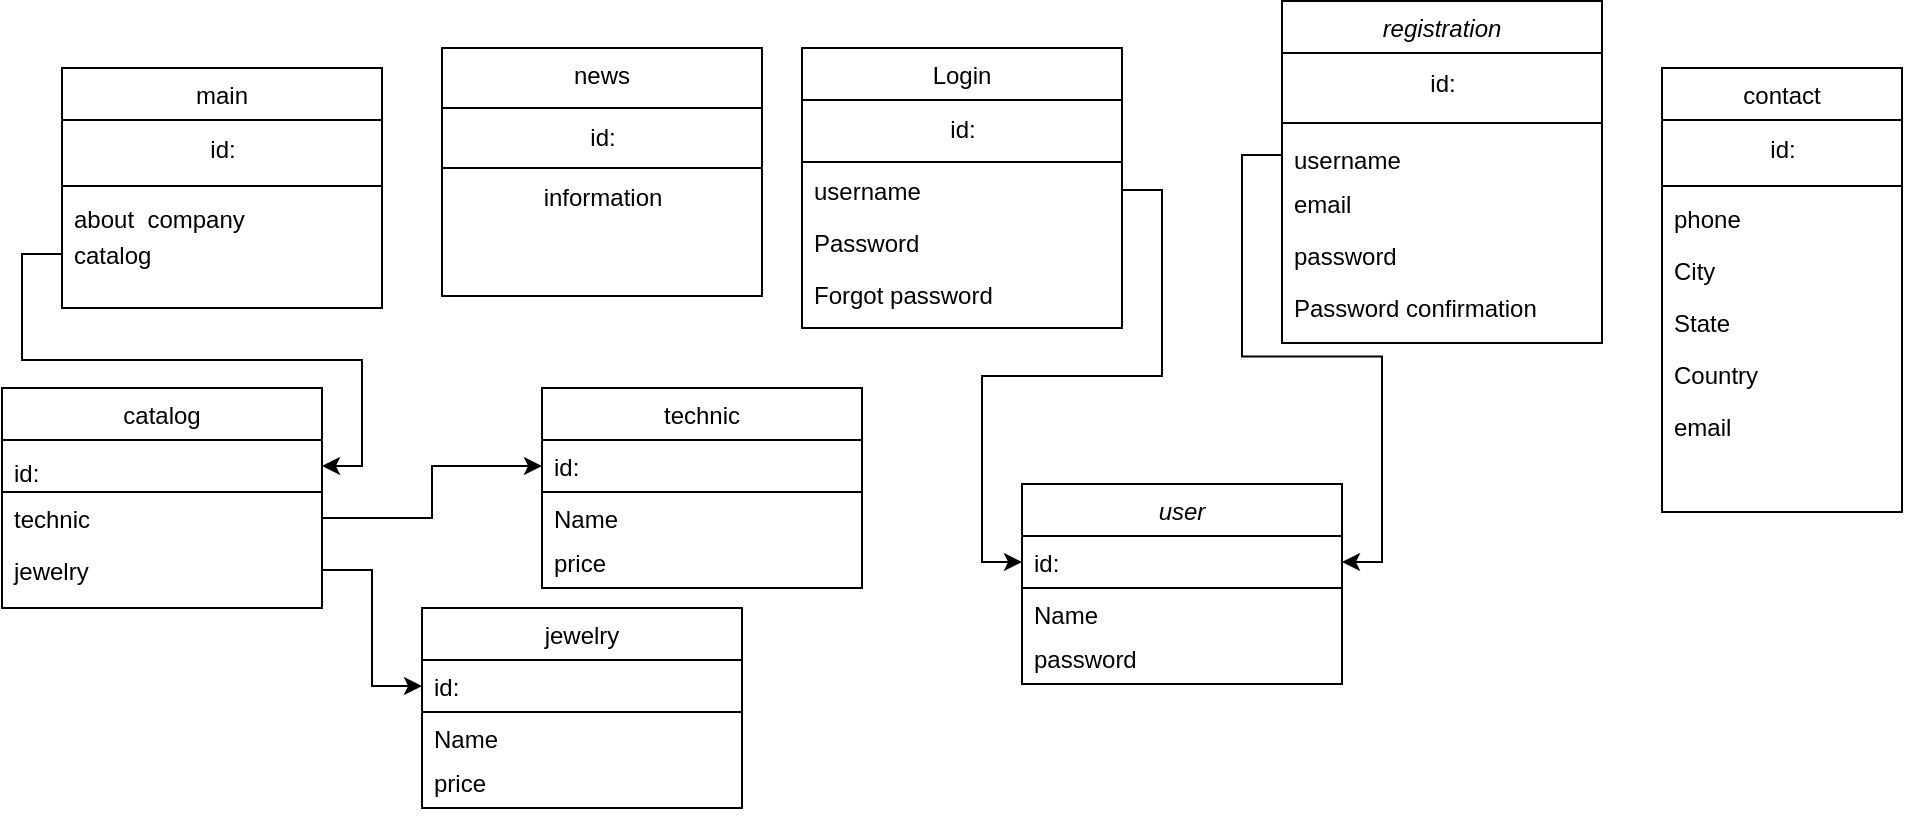 <mxfile version="20.2.2" type="google"><diagram id="C5RBs43oDa-KdzZeNtuy" name="Page-1"><mxGraphModel grid="1" page="1" gridSize="10" guides="1" tooltips="1" connect="1" arrows="1" fold="1" pageScale="1" pageWidth="827" pageHeight="1169" math="0" shadow="0"><root><mxCell id="WIyWlLk6GJQsqaUBKTNV-0"/><mxCell id="WIyWlLk6GJQsqaUBKTNV-1" parent="WIyWlLk6GJQsqaUBKTNV-0"/><mxCell id="zkfFHV4jXpPFQw0GAbJ--0" value="user" style="swimlane;fontStyle=2;align=center;verticalAlign=top;childLayout=stackLayout;horizontal=1;startSize=26;horizontalStack=0;resizeParent=1;resizeLast=0;collapsible=1;marginBottom=0;rounded=0;shadow=0;strokeWidth=1;" vertex="1" parent="WIyWlLk6GJQsqaUBKTNV-1"><mxGeometry x="420" y="328" width="160" height="100" as="geometry"><mxRectangle x="230" y="140" width="160" height="26" as="alternateBounds"/></mxGeometry></mxCell><mxCell id="rTXuHQj5QhEs3RRrcEV8-39" value="id:" style="text;align=left;verticalAlign=top;spacingLeft=4;spacingRight=4;overflow=hidden;rotatable=0;points=[[0,0.5],[1,0.5]];portConstraint=eastwest;rounded=0;shadow=0;html=0;strokeColor=default;" vertex="1" parent="zkfFHV4jXpPFQw0GAbJ--0"><mxGeometry y="26" width="160" height="26" as="geometry"/></mxCell><mxCell id="zkfFHV4jXpPFQw0GAbJ--1" value="Name" style="text;align=left;verticalAlign=top;spacingLeft=4;spacingRight=4;overflow=hidden;rotatable=0;points=[[0,0.5],[1,0.5]];portConstraint=eastwest;" vertex="1" parent="zkfFHV4jXpPFQw0GAbJ--0"><mxGeometry y="52" width="160" height="22" as="geometry"/></mxCell><mxCell id="zkfFHV4jXpPFQw0GAbJ--3" value="password" style="text;align=left;verticalAlign=top;spacingLeft=4;spacingRight=4;overflow=hidden;rotatable=0;points=[[0,0.5],[1,0.5]];portConstraint=eastwest;rounded=0;shadow=0;html=0;" vertex="1" parent="zkfFHV4jXpPFQw0GAbJ--0"><mxGeometry y="74" width="160" height="26" as="geometry"/></mxCell><mxCell id="zkfFHV4jXpPFQw0GAbJ--6" value="main" style="swimlane;fontStyle=0;align=center;verticalAlign=top;childLayout=stackLayout;horizontal=1;startSize=26;horizontalStack=0;resizeParent=1;resizeLast=0;collapsible=1;marginBottom=0;rounded=0;shadow=0;strokeWidth=1;" vertex="1" parent="WIyWlLk6GJQsqaUBKTNV-1"><mxGeometry x="-60" y="120" width="160" height="120" as="geometry"><mxRectangle x="130" y="380" width="160" height="26" as="alternateBounds"/></mxGeometry></mxCell><mxCell id="rTXuHQj5QhEs3RRrcEV8-27" value="id:" style="text;html=1;align=center;verticalAlign=middle;resizable=0;points=[];autosize=1;strokeColor=none;fillColor=none;" vertex="1" parent="zkfFHV4jXpPFQw0GAbJ--6"><mxGeometry y="26" width="160" height="30" as="geometry"/></mxCell><mxCell id="zkfFHV4jXpPFQw0GAbJ--9" value="" style="line;html=1;strokeWidth=1;align=left;verticalAlign=middle;spacingTop=-1;spacingLeft=3;spacingRight=3;rotatable=0;labelPosition=right;points=[];portConstraint=eastwest;" vertex="1" parent="zkfFHV4jXpPFQw0GAbJ--6"><mxGeometry y="56" width="160" height="6" as="geometry"/></mxCell><mxCell id="zkfFHV4jXpPFQw0GAbJ--7" value="about  company" style="text;align=left;verticalAlign=top;spacingLeft=4;spacingRight=4;overflow=hidden;rotatable=0;points=[[0,0.5],[1,0.5]];portConstraint=eastwest;" vertex="1" parent="zkfFHV4jXpPFQw0GAbJ--6"><mxGeometry y="62" width="160" height="18" as="geometry"/></mxCell><mxCell id="zkfFHV4jXpPFQw0GAbJ--8" value="catalog" style="text;align=left;verticalAlign=top;spacingLeft=4;spacingRight=4;overflow=hidden;rotatable=0;points=[[0,0.5],[1,0.5]];portConstraint=eastwest;rounded=0;shadow=0;html=0;" vertex="1" parent="zkfFHV4jXpPFQw0GAbJ--6"><mxGeometry y="80" width="160" height="26" as="geometry"/></mxCell><mxCell id="zkfFHV4jXpPFQw0GAbJ--13" value="news" style="swimlane;fontStyle=0;align=center;verticalAlign=top;childLayout=stackLayout;horizontal=1;startSize=30;horizontalStack=0;resizeParent=1;resizeLast=0;collapsible=1;marginBottom=0;rounded=0;shadow=0;strokeWidth=1;" vertex="1" parent="WIyWlLk6GJQsqaUBKTNV-1"><mxGeometry x="130" y="110" width="160" height="124" as="geometry"><mxRectangle x="340" y="380" width="170" height="26" as="alternateBounds"/></mxGeometry></mxCell><mxCell id="rTXuHQj5QhEs3RRrcEV8-41" value="id:" style="text;html=1;align=center;verticalAlign=middle;resizable=0;points=[];autosize=1;strokeColor=default;fillColor=none;" vertex="1" parent="zkfFHV4jXpPFQw0GAbJ--13"><mxGeometry y="30" width="160" height="30" as="geometry"/></mxCell><mxCell id="rTXuHQj5QhEs3RRrcEV8-26" value="information" style="text;html=1;align=center;verticalAlign=middle;resizable=0;points=[];autosize=1;strokeColor=none;fillColor=none;" vertex="1" parent="zkfFHV4jXpPFQw0GAbJ--13"><mxGeometry y="60" width="160" height="30" as="geometry"/></mxCell><mxCell id="zkfFHV4jXpPFQw0GAbJ--17" value="catalog" style="swimlane;fontStyle=0;align=center;verticalAlign=top;childLayout=stackLayout;horizontal=1;startSize=26;horizontalStack=0;resizeParent=1;resizeLast=0;collapsible=1;marginBottom=0;rounded=0;shadow=0;strokeWidth=1;" vertex="1" parent="WIyWlLk6GJQsqaUBKTNV-1"><mxGeometry x="-90" y="280" width="160" height="110" as="geometry"><mxRectangle x="508" y="120" width="160" height="26" as="alternateBounds"/></mxGeometry></mxCell><mxCell id="zkfFHV4jXpPFQw0GAbJ--20" value="id:" style="text;align=left;verticalAlign=bottom;spacingLeft=4;spacingRight=4;overflow=hidden;rotatable=0;points=[[0,0.5],[1,0.5]];portConstraint=eastwest;rounded=0;shadow=0;html=0;strokeColor=default;" vertex="1" parent="zkfFHV4jXpPFQw0GAbJ--17"><mxGeometry y="26" width="160" height="26" as="geometry"/></mxCell><mxCell id="zkfFHV4jXpPFQw0GAbJ--18" value="technic" style="text;align=left;verticalAlign=top;spacingLeft=4;spacingRight=4;overflow=hidden;rotatable=0;points=[[0,0.5],[1,0.5]];portConstraint=eastwest;" vertex="1" parent="zkfFHV4jXpPFQw0GAbJ--17"><mxGeometry y="52" width="160" height="26" as="geometry"/></mxCell><mxCell id="zkfFHV4jXpPFQw0GAbJ--19" value="jewelry" style="text;align=left;verticalAlign=top;spacingLeft=4;spacingRight=4;overflow=hidden;rotatable=0;points=[[0,0.5],[1,0.5]];portConstraint=eastwest;rounded=0;shadow=0;html=0;" vertex="1" parent="zkfFHV4jXpPFQw0GAbJ--17"><mxGeometry y="78" width="160" height="26" as="geometry"/></mxCell><mxCell id="rTXuHQj5QhEs3RRrcEV8-4" value="Login" style="swimlane;fontStyle=0;align=center;verticalAlign=top;childLayout=stackLayout;horizontal=1;startSize=26;horizontalStack=0;resizeParent=1;resizeLast=0;collapsible=1;marginBottom=0;rounded=0;shadow=0;strokeWidth=1;" vertex="1" parent="WIyWlLk6GJQsqaUBKTNV-1"><mxGeometry x="310" y="110" width="160" height="140" as="geometry"><mxRectangle x="508" y="120" width="160" height="26" as="alternateBounds"/></mxGeometry></mxCell><mxCell id="rTXuHQj5QhEs3RRrcEV8-28" value="id:" style="text;html=1;align=center;verticalAlign=middle;resizable=0;points=[];autosize=1;strokeColor=none;fillColor=none;" vertex="1" parent="rTXuHQj5QhEs3RRrcEV8-4"><mxGeometry y="26" width="160" height="30" as="geometry"/></mxCell><mxCell id="rTXuHQj5QhEs3RRrcEV8-10" value="" style="line;html=1;strokeWidth=1;align=left;verticalAlign=middle;spacingTop=-1;spacingLeft=3;spacingRight=3;rotatable=0;labelPosition=right;points=[];portConstraint=eastwest;" vertex="1" parent="rTXuHQj5QhEs3RRrcEV8-4"><mxGeometry y="56" width="160" height="2" as="geometry"/></mxCell><mxCell id="rTXuHQj5QhEs3RRrcEV8-5" value="username" style="text;align=left;verticalAlign=top;spacingLeft=4;spacingRight=4;overflow=hidden;rotatable=0;points=[[0,0.5],[1,0.5]];portConstraint=eastwest;" vertex="1" parent="rTXuHQj5QhEs3RRrcEV8-4"><mxGeometry y="58" width="160" height="26" as="geometry"/></mxCell><mxCell id="rTXuHQj5QhEs3RRrcEV8-6" value="Password" style="text;align=left;verticalAlign=top;spacingLeft=4;spacingRight=4;overflow=hidden;rotatable=0;points=[[0,0.5],[1,0.5]];portConstraint=eastwest;rounded=0;shadow=0;html=0;" vertex="1" parent="rTXuHQj5QhEs3RRrcEV8-4"><mxGeometry y="84" width="160" height="26" as="geometry"/></mxCell><mxCell id="rTXuHQj5QhEs3RRrcEV8-7" value="Forgot password" style="text;align=left;verticalAlign=top;spacingLeft=4;spacingRight=4;overflow=hidden;rotatable=0;points=[[0,0.5],[1,0.5]];portConstraint=eastwest;rounded=0;shadow=0;html=0;" vertex="1" parent="rTXuHQj5QhEs3RRrcEV8-4"><mxGeometry y="110" width="160" height="26" as="geometry"/></mxCell><mxCell id="rTXuHQj5QhEs3RRrcEV8-13" value="contact" style="swimlane;fontStyle=0;align=center;verticalAlign=top;childLayout=stackLayout;horizontal=1;startSize=26;horizontalStack=0;resizeParent=1;resizeLast=0;collapsible=1;marginBottom=0;rounded=0;shadow=0;strokeWidth=1;" vertex="1" parent="WIyWlLk6GJQsqaUBKTNV-1"><mxGeometry x="740" y="120" width="120" height="222" as="geometry"><mxRectangle x="508" y="120" width="160" height="26" as="alternateBounds"/></mxGeometry></mxCell><mxCell id="rTXuHQj5QhEs3RRrcEV8-30" value="id:" style="text;html=1;align=center;verticalAlign=middle;resizable=0;points=[];autosize=1;strokeColor=none;fillColor=none;" vertex="1" parent="rTXuHQj5QhEs3RRrcEV8-13"><mxGeometry y="26" width="120" height="30" as="geometry"/></mxCell><mxCell id="rTXuHQj5QhEs3RRrcEV8-19" value="" style="line;html=1;strokeWidth=1;align=left;verticalAlign=middle;spacingTop=-1;spacingLeft=3;spacingRight=3;rotatable=0;labelPosition=right;points=[];portConstraint=eastwest;" vertex="1" parent="rTXuHQj5QhEs3RRrcEV8-13"><mxGeometry y="56" width="120" height="6" as="geometry"/></mxCell><mxCell id="rTXuHQj5QhEs3RRrcEV8-14" value="phone" style="text;align=left;verticalAlign=top;spacingLeft=4;spacingRight=4;overflow=hidden;rotatable=0;points=[[0,0.5],[1,0.5]];portConstraint=eastwest;" vertex="1" parent="rTXuHQj5QhEs3RRrcEV8-13"><mxGeometry y="62" width="120" height="26" as="geometry"/></mxCell><mxCell id="rTXuHQj5QhEs3RRrcEV8-15" value="City" style="text;align=left;verticalAlign=top;spacingLeft=4;spacingRight=4;overflow=hidden;rotatable=0;points=[[0,0.5],[1,0.5]];portConstraint=eastwest;rounded=0;shadow=0;html=0;" vertex="1" parent="rTXuHQj5QhEs3RRrcEV8-13"><mxGeometry y="88" width="120" height="26" as="geometry"/></mxCell><mxCell id="rTXuHQj5QhEs3RRrcEV8-16" value="State" style="text;align=left;verticalAlign=top;spacingLeft=4;spacingRight=4;overflow=hidden;rotatable=0;points=[[0,0.5],[1,0.5]];portConstraint=eastwest;rounded=0;shadow=0;html=0;" vertex="1" parent="rTXuHQj5QhEs3RRrcEV8-13"><mxGeometry y="114" width="120" height="26" as="geometry"/></mxCell><mxCell id="rTXuHQj5QhEs3RRrcEV8-18" value="Country" style="text;align=left;verticalAlign=top;spacingLeft=4;spacingRight=4;overflow=hidden;rotatable=0;points=[[0,0.5],[1,0.5]];portConstraint=eastwest;rounded=0;shadow=0;html=0;" vertex="1" parent="rTXuHQj5QhEs3RRrcEV8-13"><mxGeometry y="140" width="120" height="26" as="geometry"/></mxCell><mxCell id="rTXuHQj5QhEs3RRrcEV8-60" value="email" style="text;align=left;verticalAlign=top;spacingLeft=4;spacingRight=4;overflow=hidden;rotatable=0;points=[[0,0.5],[1,0.5]];portConstraint=eastwest;rounded=0;shadow=0;html=0;" vertex="1" parent="rTXuHQj5QhEs3RRrcEV8-13"><mxGeometry y="166" width="120" height="26" as="geometry"/></mxCell><mxCell id="rTXuHQj5QhEs3RRrcEV8-31" value="registration" style="swimlane;fontStyle=2;align=center;verticalAlign=top;childLayout=stackLayout;horizontal=1;startSize=26;horizontalStack=0;resizeParent=1;resizeLast=0;collapsible=1;marginBottom=0;rounded=0;shadow=0;strokeWidth=1;" vertex="1" parent="WIyWlLk6GJQsqaUBKTNV-1"><mxGeometry x="550" y="86.5" width="160" height="171" as="geometry"><mxRectangle x="230" y="140" width="160" height="26" as="alternateBounds"/></mxGeometry></mxCell><mxCell id="rTXuHQj5QhEs3RRrcEV8-38" value="id:" style="text;html=1;align=center;verticalAlign=middle;resizable=0;points=[];autosize=1;strokeColor=none;fillColor=none;fontSize=12;fontFamily=Helvetica;" vertex="1" parent="rTXuHQj5QhEs3RRrcEV8-31"><mxGeometry y="26" width="160" height="30" as="geometry"/></mxCell><mxCell id="rTXuHQj5QhEs3RRrcEV8-35" value="" style="line;html=1;strokeWidth=1;align=left;verticalAlign=middle;spacingTop=-1;spacingLeft=3;spacingRight=3;rotatable=0;labelPosition=right;points=[];portConstraint=eastwest;" vertex="1" parent="rTXuHQj5QhEs3RRrcEV8-31"><mxGeometry y="56" width="160" height="10" as="geometry"/></mxCell><mxCell id="rTXuHQj5QhEs3RRrcEV8-32" value="username" style="text;align=left;verticalAlign=top;spacingLeft=4;spacingRight=4;overflow=hidden;rotatable=0;points=[[0,0.5],[1,0.5]];portConstraint=eastwest;" vertex="1" parent="rTXuHQj5QhEs3RRrcEV8-31"><mxGeometry y="66" width="160" height="22" as="geometry"/></mxCell><mxCell id="rTXuHQj5QhEs3RRrcEV8-33" value="email" style="text;align=left;verticalAlign=top;spacingLeft=4;spacingRight=4;overflow=hidden;rotatable=0;points=[[0,0.5],[1,0.5]];portConstraint=eastwest;rounded=0;shadow=0;html=0;" vertex="1" parent="rTXuHQj5QhEs3RRrcEV8-31"><mxGeometry y="88" width="160" height="26" as="geometry"/></mxCell><mxCell id="rTXuHQj5QhEs3RRrcEV8-34" value="password" style="text;align=left;verticalAlign=top;spacingLeft=4;spacingRight=4;overflow=hidden;rotatable=0;points=[[0,0.5],[1,0.5]];portConstraint=eastwest;rounded=0;shadow=0;html=0;" vertex="1" parent="rTXuHQj5QhEs3RRrcEV8-31"><mxGeometry y="114" width="160" height="26" as="geometry"/></mxCell><mxCell id="rTXuHQj5QhEs3RRrcEV8-37" value="Password confirmation&#10;&#10;" style="text;align=left;verticalAlign=top;spacingLeft=4;spacingRight=4;overflow=hidden;rotatable=0;points=[[0,0.5],[1,0.5]];portConstraint=eastwest;rounded=0;shadow=0;html=0;fontSize=12;" vertex="1" parent="rTXuHQj5QhEs3RRrcEV8-31"><mxGeometry y="140" width="160" height="26" as="geometry"/></mxCell><mxCell id="rTXuHQj5QhEs3RRrcEV8-42" style="edgeStyle=orthogonalEdgeStyle;rounded=0;orthogonalLoop=1;jettySize=auto;html=1;entryX=1;entryY=0.5;entryDx=0;entryDy=0;fontFamily=Helvetica;fontSize=12;" edge="1" parent="WIyWlLk6GJQsqaUBKTNV-1" source="zkfFHV4jXpPFQw0GAbJ--8" target="zkfFHV4jXpPFQw0GAbJ--20"><mxGeometry relative="1" as="geometry"/></mxCell><mxCell id="rTXuHQj5QhEs3RRrcEV8-47" value="technic" style="swimlane;fontStyle=0;align=center;verticalAlign=top;childLayout=stackLayout;horizontal=1;startSize=26;horizontalStack=0;resizeParent=1;resizeLast=0;collapsible=1;marginBottom=0;rounded=0;shadow=0;strokeWidth=1;" vertex="1" parent="WIyWlLk6GJQsqaUBKTNV-1"><mxGeometry x="180" y="280" width="160" height="100" as="geometry"><mxRectangle x="230" y="140" width="160" height="26" as="alternateBounds"/></mxGeometry></mxCell><mxCell id="rTXuHQj5QhEs3RRrcEV8-48" value="id:" style="text;align=left;verticalAlign=top;spacingLeft=4;spacingRight=4;overflow=hidden;rotatable=0;points=[[0,0.5],[1,0.5]];portConstraint=eastwest;rounded=0;shadow=0;html=0;strokeColor=default;" vertex="1" parent="rTXuHQj5QhEs3RRrcEV8-47"><mxGeometry y="26" width="160" height="26" as="geometry"/></mxCell><mxCell id="rTXuHQj5QhEs3RRrcEV8-49" value="Name" style="text;align=left;verticalAlign=top;spacingLeft=4;spacingRight=4;overflow=hidden;rotatable=0;points=[[0,0.5],[1,0.5]];portConstraint=eastwest;" vertex="1" parent="rTXuHQj5QhEs3RRrcEV8-47"><mxGeometry y="52" width="160" height="22" as="geometry"/></mxCell><mxCell id="rTXuHQj5QhEs3RRrcEV8-51" value="price" style="text;align=left;verticalAlign=top;spacingLeft=4;spacingRight=4;overflow=hidden;rotatable=0;points=[[0,0.5],[1,0.5]];portConstraint=eastwest;" vertex="1" parent="rTXuHQj5QhEs3RRrcEV8-47"><mxGeometry y="74" width="160" height="22" as="geometry"/></mxCell><mxCell id="rTXuHQj5QhEs3RRrcEV8-53" style="edgeStyle=orthogonalEdgeStyle;rounded=0;orthogonalLoop=1;jettySize=auto;html=1;fontFamily=Helvetica;fontSize=12;" edge="1" parent="WIyWlLk6GJQsqaUBKTNV-1" source="zkfFHV4jXpPFQw0GAbJ--18" target="rTXuHQj5QhEs3RRrcEV8-48"><mxGeometry relative="1" as="geometry"/></mxCell><mxCell id="rTXuHQj5QhEs3RRrcEV8-54" value="jewelry" style="swimlane;fontStyle=0;align=center;verticalAlign=top;childLayout=stackLayout;horizontal=1;startSize=26;horizontalStack=0;resizeParent=1;resizeLast=0;collapsible=1;marginBottom=0;rounded=0;shadow=0;strokeWidth=1;" vertex="1" parent="WIyWlLk6GJQsqaUBKTNV-1"><mxGeometry x="120" y="390" width="160" height="100" as="geometry"><mxRectangle x="230" y="140" width="160" height="26" as="alternateBounds"/></mxGeometry></mxCell><mxCell id="rTXuHQj5QhEs3RRrcEV8-55" value="id:" style="text;align=left;verticalAlign=top;spacingLeft=4;spacingRight=4;overflow=hidden;rotatable=0;points=[[0,0.5],[1,0.5]];portConstraint=eastwest;rounded=0;shadow=0;html=0;strokeColor=default;" vertex="1" parent="rTXuHQj5QhEs3RRrcEV8-54"><mxGeometry y="26" width="160" height="26" as="geometry"/></mxCell><mxCell id="rTXuHQj5QhEs3RRrcEV8-56" value="Name" style="text;align=left;verticalAlign=top;spacingLeft=4;spacingRight=4;overflow=hidden;rotatable=0;points=[[0,0.5],[1,0.5]];portConstraint=eastwest;" vertex="1" parent="rTXuHQj5QhEs3RRrcEV8-54"><mxGeometry y="52" width="160" height="22" as="geometry"/></mxCell><mxCell id="rTXuHQj5QhEs3RRrcEV8-57" value="price" style="text;align=left;verticalAlign=top;spacingLeft=4;spacingRight=4;overflow=hidden;rotatable=0;points=[[0,0.5],[1,0.5]];portConstraint=eastwest;rounded=0;shadow=0;html=0;" vertex="1" parent="rTXuHQj5QhEs3RRrcEV8-54"><mxGeometry y="74" width="160" height="26" as="geometry"/></mxCell><mxCell id="rTXuHQj5QhEs3RRrcEV8-58" style="edgeStyle=orthogonalEdgeStyle;rounded=0;orthogonalLoop=1;jettySize=auto;html=1;entryX=0;entryY=0.5;entryDx=0;entryDy=0;fontFamily=Helvetica;fontSize=12;" edge="1" parent="WIyWlLk6GJQsqaUBKTNV-1" source="zkfFHV4jXpPFQw0GAbJ--19" target="rTXuHQj5QhEs3RRrcEV8-55"><mxGeometry relative="1" as="geometry"/></mxCell><mxCell id="rTXuHQj5QhEs3RRrcEV8-61" style="edgeStyle=orthogonalEdgeStyle;rounded=0;orthogonalLoop=1;jettySize=auto;html=1;entryX=1;entryY=0.5;entryDx=0;entryDy=0;fontFamily=Helvetica;fontSize=12;" edge="1" parent="WIyWlLk6GJQsqaUBKTNV-1" source="rTXuHQj5QhEs3RRrcEV8-32" target="rTXuHQj5QhEs3RRrcEV8-39"><mxGeometry relative="1" as="geometry"/></mxCell><mxCell id="rTXuHQj5QhEs3RRrcEV8-62" style="edgeStyle=orthogonalEdgeStyle;rounded=0;orthogonalLoop=1;jettySize=auto;html=1;exitX=1;exitY=0.5;exitDx=0;exitDy=0;fontFamily=Helvetica;fontSize=12;" edge="1" parent="WIyWlLk6GJQsqaUBKTNV-1" source="rTXuHQj5QhEs3RRrcEV8-5" target="rTXuHQj5QhEs3RRrcEV8-39"><mxGeometry relative="1" as="geometry"/></mxCell></root></mxGraphModel></diagram></mxfile>